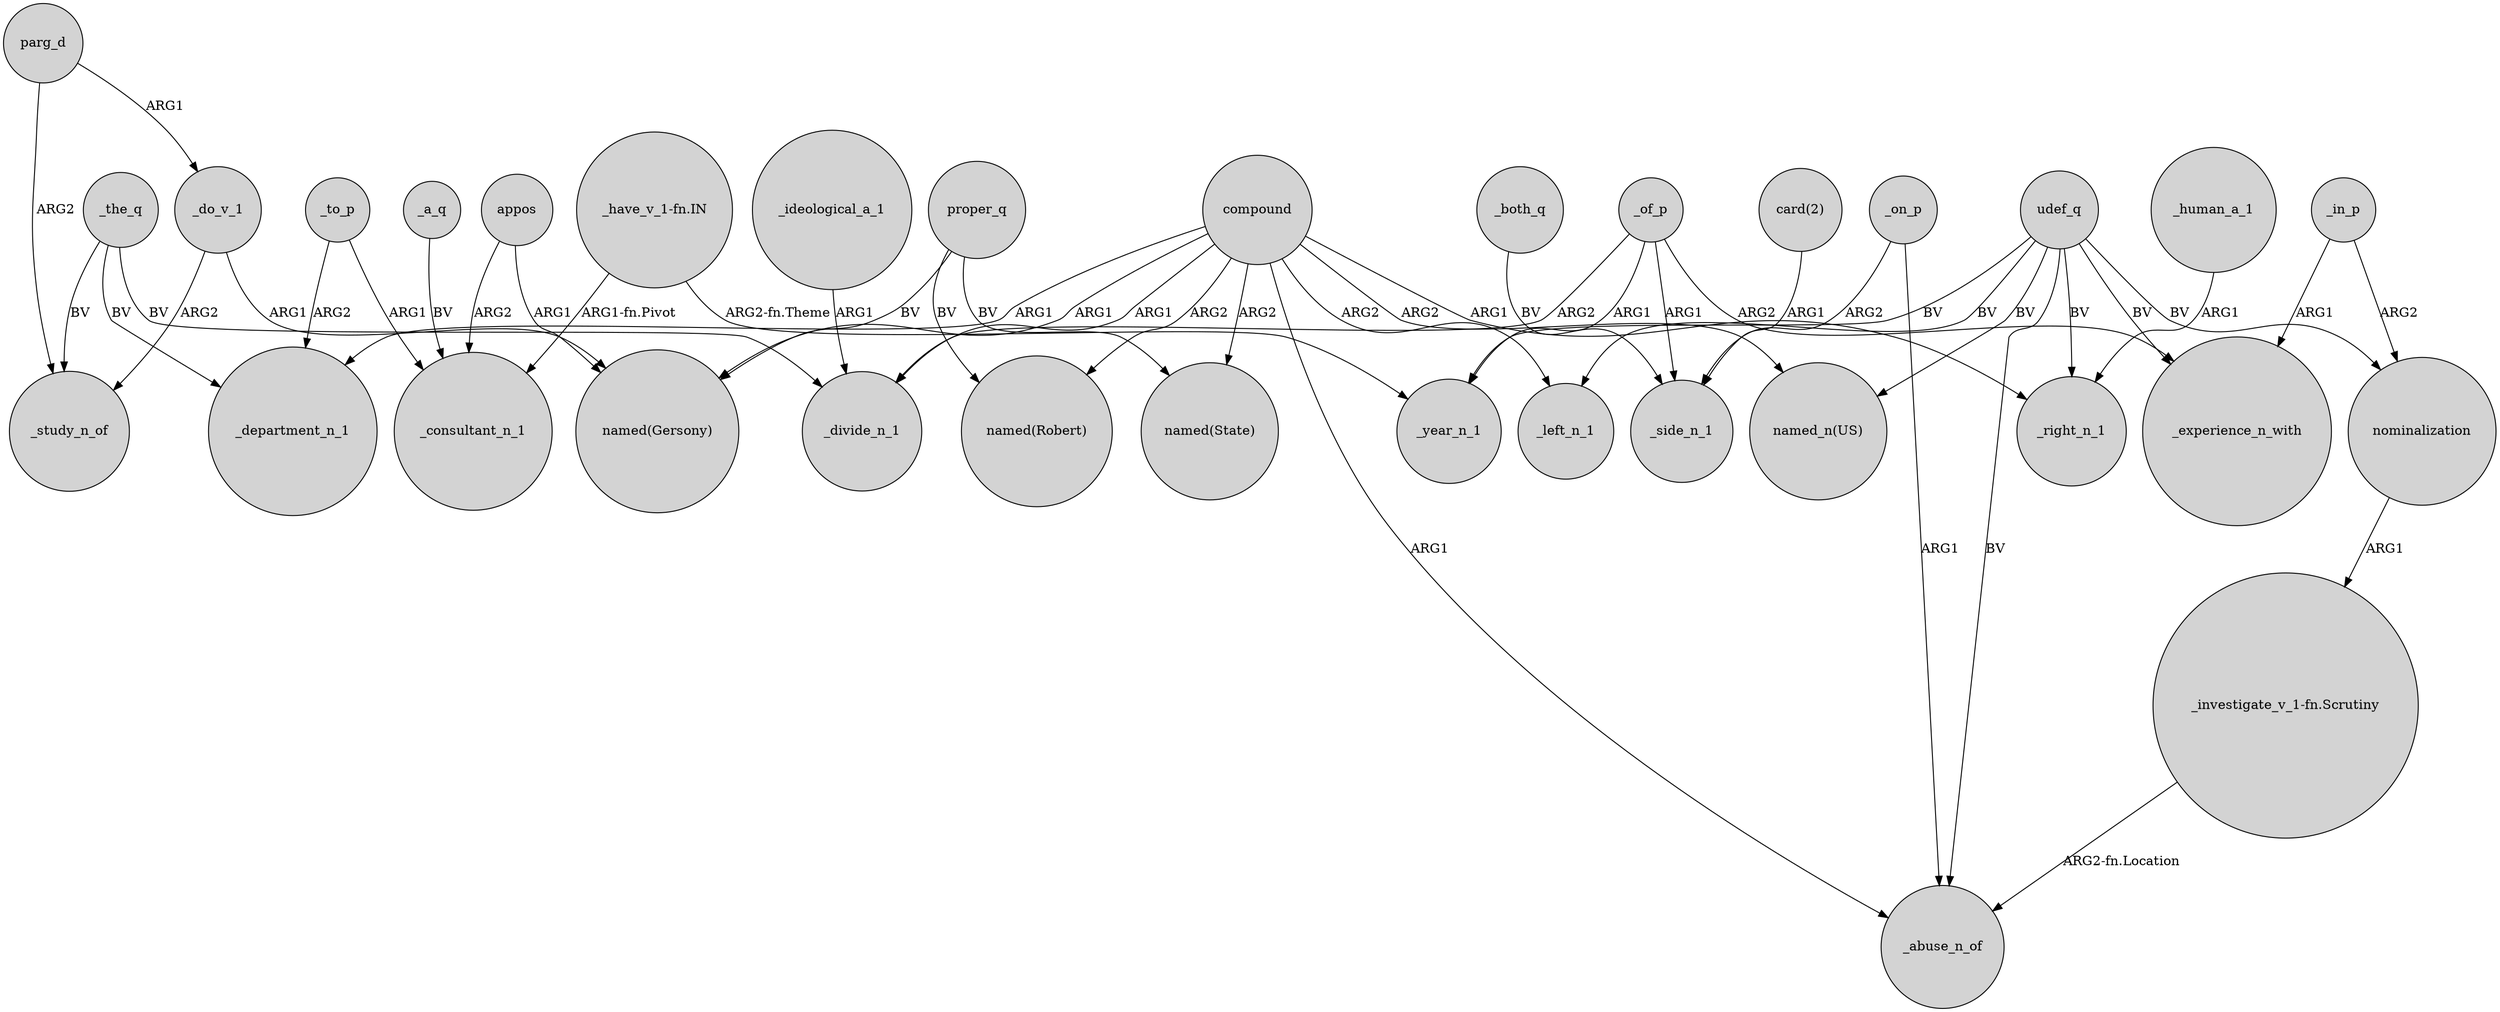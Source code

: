 digraph {
	node [shape=circle style=filled]
	_the_q -> _study_n_of [label=BV]
	_both_q -> _side_n_1 [label=BV]
	_of_p -> _divide_n_1 [label=ARG2]
	parg_d -> _do_v_1 [label=ARG1]
	udef_q -> "named_n(US)" [label=BV]
	udef_q -> _left_n_1 [label=BV]
	appos -> "named(Gersony)" [label=ARG1]
	_do_v_1 -> "named(Gersony)" [label=ARG1]
	parg_d -> _study_n_of [label=ARG2]
	udef_q -> _experience_n_with [label=BV]
	compound -> "named(Gersony)" [label=ARG1]
	proper_q -> "named(Gersony)" [label=BV]
	compound -> "named(Robert)" [label=ARG2]
	compound -> _left_n_1 [label=ARG2]
	_human_a_1 -> _right_n_1 [label=ARG1]
	compound -> _department_n_1 [label=ARG1]
	_of_p -> _year_n_1 [label=ARG1]
	_to_p -> _consultant_n_1 [label=ARG1]
	_the_q -> _divide_n_1 [label=BV]
	compound -> "named_n(US)" [label=ARG2]
	appos -> _consultant_n_1 [label=ARG2]
	_the_q -> _department_n_1 [label=BV]
	_do_v_1 -> _study_n_of [label=ARG2]
	compound -> _divide_n_1 [label=ARG1]
	compound -> "named(State)" [label=ARG2]
	_ideological_a_1 -> _divide_n_1 [label=ARG1]
	"card(2)" -> _side_n_1 [label=ARG1]
	_in_p -> _experience_n_with [label=ARG1]
	_of_p -> _experience_n_with [label=ARG2]
	udef_q -> _right_n_1 [label=BV]
	_a_q -> _consultant_n_1 [label=BV]
	proper_q -> "named(Robert)" [label=BV]
	_on_p -> _side_n_1 [label=ARG2]
	udef_q -> nominalization [label=BV]
	_on_p -> _abuse_n_of [label=ARG1]
	_of_p -> _side_n_1 [label=ARG1]
	udef_q -> _abuse_n_of [label=BV]
	"_investigate_v_1-fn.Scrutiny" -> _abuse_n_of [label="ARG2-fn.Location"]
	udef_q -> _year_n_1 [label=BV]
	compound -> _right_n_1 [label=ARG1]
	proper_q -> "named(State)" [label=BV]
	_in_p -> nominalization [label=ARG2]
	compound -> _abuse_n_of [label=ARG1]
	"_have_v_1-fn.IN" -> _year_n_1 [label="ARG2-fn.Theme"]
	nominalization -> "_investigate_v_1-fn.Scrutiny" [label=ARG1]
	_to_p -> _department_n_1 [label=ARG2]
	"_have_v_1-fn.IN" -> _consultant_n_1 [label="ARG1-fn.Pivot"]
}
